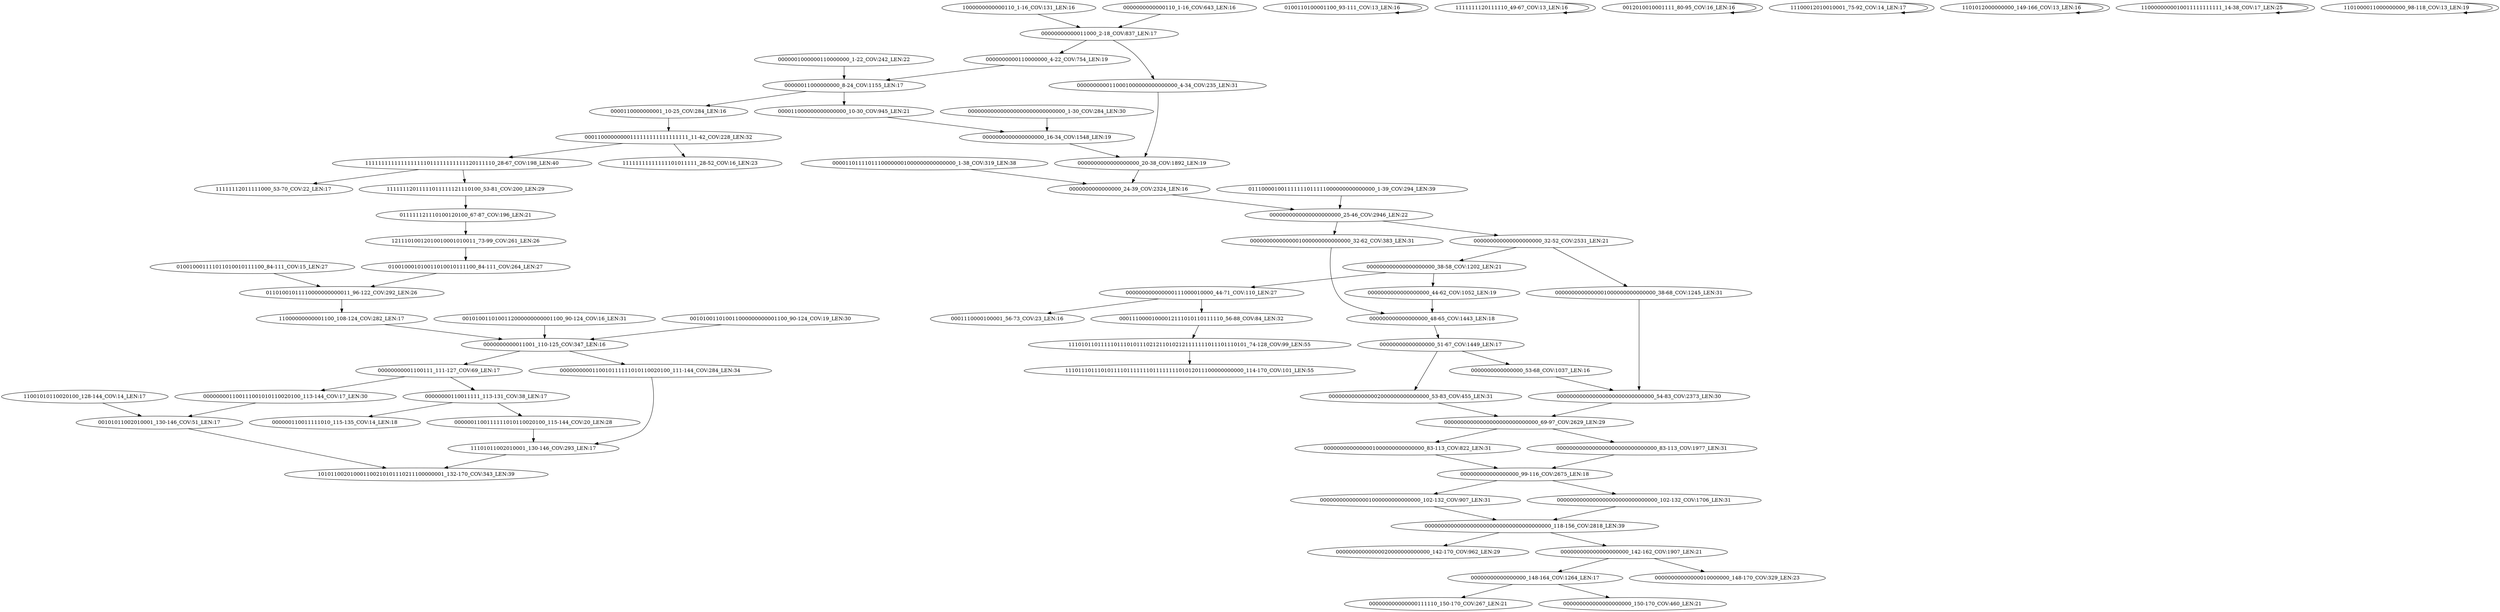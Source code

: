 digraph G {
    "00000000000000000_51-67_COV:1449_LEN:17" -> "0000000000000000_53-68_COV:1037_LEN:16";
    "00000000000000000_51-67_COV:1449_LEN:17" -> "0000000000000002000000000000000_53-83_COV:455_LEN:31";
    "0100110100001100_93-111_COV:13_LEN:16" -> "0100110100001100_93-111_COV:13_LEN:16";
    "0000000000000001000000000000000_102-132_COV:907_LEN:31" -> "000000000000000000000000000000000000000_118-156_COV:2818_LEN:39";
    "010010001010011010010111100_84-111_COV:264_LEN:27" -> "01101001011110000000000011_96-122_COV:292_LEN:26";
    "000000001100111001010110020100_113-144_COV:17_LEN:30" -> "00101011002010001_130-146_COV:51_LEN:17";
    "010010001111011010010111100_84-111_COV:15_LEN:27" -> "01101001011110000000000011_96-122_COV:292_LEN:26";
    "000011000000000000000_10-30_COV:945_LEN:21" -> "0000000000000000000_16-34_COV:1548_LEN:19";
    "00000000110011111_113-131_COV:38_LEN:17" -> "0000001100111111010110020100_115-144_COV:20_LEN:28";
    "00000000110011111_113-131_COV:38_LEN:17" -> "000000110011111010_115-135_COV:14_LEN:18";
    "1111111120111110_49-67_COV:13_LEN:16" -> "1111111120111110_49-67_COV:13_LEN:16";
    "00011000000000111111111111111111_11-42_COV:228_LEN:32" -> "11111111111111101011111_28-52_COV:16_LEN:23";
    "00011000000000111111111111111111_11-42_COV:228_LEN:32" -> "1111111111111111111011111111111120111110_28-67_COV:198_LEN:40";
    "11101011002010001_130-146_COV:293_LEN:17" -> "101011002010001100210101110211100000001_132-170_COV:343_LEN:39";
    "0012010010001111_80-95_COV:16_LEN:16" -> "0012010010001111_80-95_COV:16_LEN:16";
    "000000000000000000000000000000000000000_118-156_COV:2818_LEN:39" -> "00000000000000020000000000000_142-170_COV:962_LEN:29";
    "000000000000000000000000000000000000000_118-156_COV:2818_LEN:39" -> "000000000000000000000_142-162_COV:1907_LEN:21";
    "1000000000000110_1-16_COV:131_LEN:16" -> "00000000000011000_2-18_COV:837_LEN:17";
    "00000000001100111_111-127_COV:69_LEN:17" -> "000000001100111001010110020100_113-144_COV:17_LEN:30";
    "00000000001100111_111-127_COV:69_LEN:17" -> "00000000110011111_113-131_COV:38_LEN:17";
    "12111010012010010001010011_73-99_COV:261_LEN:26" -> "010010001010011010010111100_84-111_COV:264_LEN:27";
    "0000000000000000000000000000000_102-132_COV:1706_LEN:31" -> "000000000000000000000000000000000000000_118-156_COV:2818_LEN:39";
    "000000000000000000000000000000_54-83_COV:2373_LEN:30" -> "00000000000000000000000000000_69-97_COV:2629_LEN:29";
    "0000000000000001000000000000000_32-62_COV:383_LEN:31" -> "000000000000000000_48-65_COV:1443_LEN:18";
    "0000000000000001000000000000000_38-68_COV:1245_LEN:31" -> "000000000000000000000000000000_54-83_COV:2373_LEN:30";
    "0000000000000000_53-68_COV:1037_LEN:16" -> "000000000000000000000000000000_54-83_COV:2373_LEN:30";
    "0010100110100112000000000001100_90-124_COV:16_LEN:31" -> "0000000000011001_110-125_COV:347_LEN:16";
    "0000001100111111010110020100_115-144_COV:20_LEN:28" -> "11101011002010001_130-146_COV:293_LEN:17";
    "11100012010010001_75-92_COV:14_LEN:17" -> "11100012010010001_75-92_COV:14_LEN:17";
    "000000000000000000000_38-58_COV:1202_LEN:21" -> "0000000000000000000_44-62_COV:1052_LEN:19";
    "000000000000000000000_38-58_COV:1202_LEN:21" -> "000000000000000111000010000_44-71_COV:110_LEN:27";
    "00101011002010001_130-146_COV:51_LEN:17" -> "101011002010001100210101110211100000001_132-170_COV:343_LEN:39";
    "00000000000011000_2-18_COV:837_LEN:17" -> "0000000000110000000_4-22_COV:754_LEN:19";
    "00000000000011000_2-18_COV:837_LEN:17" -> "0000000000110001000000000000000_4-34_COV:235_LEN:31";
    "0000001000000110000000_1-22_COV:242_LEN:22" -> "00000011000000000_8-24_COV:1155_LEN:17";
    "0000000000000000_24-39_COV:2324_LEN:16" -> "0000000000000000000000_25-46_COV:2946_LEN:22";
    "000000000000000000_48-65_COV:1443_LEN:18" -> "00000000000000000_51-67_COV:1449_LEN:17";
    "0000000000000000000_20-38_COV:1892_LEN:19" -> "0000000000000000_24-39_COV:2324_LEN:16";
    "0000000000000000000000_25-46_COV:2946_LEN:22" -> "0000000000000001000000000000000_32-62_COV:383_LEN:31";
    "0000000000000000000000_25-46_COV:2946_LEN:22" -> "000000000000000000000_32-52_COV:2531_LEN:21";
    "0000000000110000000_4-22_COV:754_LEN:19" -> "00000011000000000_8-24_COV:1155_LEN:17";
    "0000000000000110_1-16_COV:643_LEN:16" -> "00000000000011000_2-18_COV:837_LEN:17";
    "0000000000000002000000000000000_53-83_COV:455_LEN:31" -> "00000000000000000000000000000_69-97_COV:2629_LEN:29";
    "0000000000110001000000000000000_4-34_COV:235_LEN:31" -> "0000000000000000000_20-38_COV:1892_LEN:19";
    "0000110000000001_10-25_COV:284_LEN:16" -> "00011000000000111111111111111111_11-42_COV:228_LEN:32";
    "11111112011111011111121110100_53-81_COV:200_LEN:29" -> "011111121110100120100_67-87_COV:196_LEN:21";
    "1101012000000000_149-166_COV:13_LEN:16" -> "1101012000000000_149-166_COV:13_LEN:16";
    "00000011000000000_8-24_COV:1155_LEN:17" -> "000011000000000000000_10-30_COV:945_LEN:21";
    "00000011000000000_8-24_COV:1155_LEN:17" -> "0000110000000001_10-25_COV:284_LEN:16";
    "1100000000010011111111111_14-38_COV:17_LEN:25" -> "1100000000010011111111111_14-38_COV:17_LEN:25";
    "00000000000000000000000000000_69-97_COV:2629_LEN:29" -> "0000000000000001000000000000000_83-113_COV:822_LEN:31";
    "00000000000000000000000000000_69-97_COV:2629_LEN:29" -> "0000000000000000000000000000000_83-113_COV:1977_LEN:31";
    "000000000000000000_99-116_COV:2675_LEN:18" -> "0000000000000001000000000000000_102-132_COV:907_LEN:31";
    "000000000000000000_99-116_COV:2675_LEN:18" -> "0000000000000000000000000000000_102-132_COV:1706_LEN:31";
    "0000000000000001000000000000000_83-113_COV:822_LEN:31" -> "000000000000000000_99-116_COV:2675_LEN:18";
    "011100001001111111011111000000000000000_1-39_COV:294_LEN:39" -> "0000000000000000000000_25-46_COV:2946_LEN:22";
    "0000000000000000000000000000000_83-113_COV:1977_LEN:31" -> "000000000000000000_99-116_COV:2675_LEN:18";
    "000000000000000000000_32-52_COV:2531_LEN:21" -> "0000000000000001000000000000000_38-68_COV:1245_LEN:31";
    "000000000000000000000_32-52_COV:2531_LEN:21" -> "000000000000000000000_38-58_COV:1202_LEN:21";
    "001010011010011000000000001100_90-124_COV:19_LEN:30" -> "0000000000011001_110-125_COV:347_LEN:16";
    "000000000000000000000000000000_1-30_COV:284_LEN:30" -> "0000000000000000000_16-34_COV:1548_LEN:19";
    "0000000000110010111111010110020100_111-144_COV:284_LEN:34" -> "11101011002010001_130-146_COV:293_LEN:17";
    "00011100001000012111010110111110_56-88_COV:84_LEN:32" -> "1110101101111101110101110212110102121111111011101110101_74-128_COV:99_LEN:55";
    "00000000000000000_148-164_COV:1264_LEN:17" -> "000000000000000111110_150-170_COV:267_LEN:21";
    "00000000000000000_148-164_COV:1264_LEN:17" -> "000000000000000000000_150-170_COV:460_LEN:21";
    "00001101111011100000001000000000000000_1-38_COV:319_LEN:38" -> "0000000000000000_24-39_COV:2324_LEN:16";
    "000000000000000000000_142-162_COV:1907_LEN:21" -> "00000000000000010000000_148-170_COV:329_LEN:23";
    "000000000000000000000_142-162_COV:1907_LEN:21" -> "00000000000000000_148-164_COV:1264_LEN:17";
    "0000000000000000000_44-62_COV:1052_LEN:19" -> "000000000000000000_48-65_COV:1443_LEN:18";
    "11000000000001100_108-124_COV:282_LEN:17" -> "0000000000011001_110-125_COV:347_LEN:16";
    "011111121110100120100_67-87_COV:196_LEN:21" -> "12111010012010010001010011_73-99_COV:261_LEN:26";
    "01101001011110000000000011_96-122_COV:292_LEN:26" -> "11000000000001100_108-124_COV:282_LEN:17";
    "000000000000000111000010000_44-71_COV:110_LEN:27" -> "0001110000100001_56-73_COV:23_LEN:16";
    "000000000000000111000010000_44-71_COV:110_LEN:27" -> "00011100001000012111010110111110_56-88_COV:84_LEN:32";
    "11001010110020100_128-144_COV:14_LEN:17" -> "00101011002010001_130-146_COV:51_LEN:17";
    "1110101101111101110101110212110102121111111011101110101_74-128_COV:99_LEN:55" -> "1110111011101011110111111101111111101012011100000000000_114-170_COV:101_LEN:55";
    "1101000011000000000_98-118_COV:13_LEN:19" -> "1101000011000000000_98-118_COV:13_LEN:19";
    "1111111111111111111011111111111120111110_28-67_COV:198_LEN:40" -> "11111112011111000_53-70_COV:22_LEN:17";
    "1111111111111111111011111111111120111110_28-67_COV:198_LEN:40" -> "11111112011111011111121110100_53-81_COV:200_LEN:29";
    "0000000000000000000_16-34_COV:1548_LEN:19" -> "0000000000000000000_20-38_COV:1892_LEN:19";
    "0000000000011001_110-125_COV:347_LEN:16" -> "00000000001100111_111-127_COV:69_LEN:17";
    "0000000000011001_110-125_COV:347_LEN:16" -> "0000000000110010111111010110020100_111-144_COV:284_LEN:34";
}
